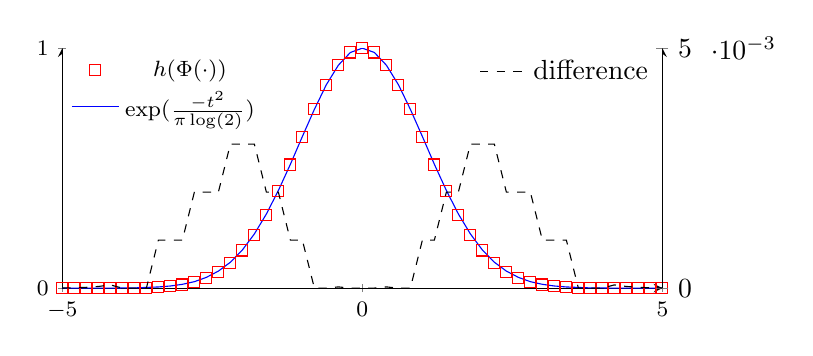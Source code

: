 % This file was created by matlab2tikz v0.0.7.
% Copyright (c) 2008--2010, Nico Schlömer <nico.schloemer@gmail.com>
% All rights reserved.
% 
% The latest updates can be retrieved from
%   http://www.mathworks.com/matlabcentral/fileexchange/22022-matlab2tikz
% where you can also make suggestions and rate matlab2tikz.
% 
\begin{tikzpicture}

\begin{axis}[%
footnotesize,
scale only axis,
width=3in,
height=1.2in,
xmin=-5, xmax=5,
ymin=0, ymax=1,
xtick={-5,0,5},
ytick = {0,1},
axis y line = left,
axis x line = bottom,
legend style={ at={(0,1)}, anchor=north west, draw = none}]
]

\addplot [
color=red,
only marks,
mark=square,
mark options={solid}
]
coordinates{ (-5,6.644e-06) (-4.8,1.722e-05) (-4.6,4.287e-05) (-4.4,0.0) (-4.2,0.0) (-4,0.001) (-3.8,0.001) (-3.6,0.002) (-3.4,0.004) (-3.2,0.008) (-3,0.015) (-2.8,0.026) (-2.6,0.043) (-2.4,0.069) (-2.2,0.106) (-2,0.157) (-1.8,0.223) (-1.6,0.306) (-1.4,0.405) (-1.2,0.515) (-1,0.631) (-0.8,0.745) (-0.6,0.848) (-0.4,0.929) (-0.2,0.982) (0,1) (0.2,0.982) (0.4,0.929) (0.6,0.848) (0.8,0.745) (1,0.631) (1.2,0.515) (1.4,0.405) (1.6,0.306) (1.8,0.223) (2,0.157) (2.2,0.106) (2.4,0.069) (2.6,0.043) (2.8,0.026) (3,0.015) (3.2,0.008) (3.4,0.004) (3.6,0.002) (3.8,0.001) (4,0.001) (4.2,0.0) (4.4,0.0) (4.6,4.287e-05) (4.8,1.722e-05) (5,6.644e-06)
};
\label{plots:approx_true}
\addlegendentry{$h(\Phi(\cdot))$}

\addplot [
color=blue,
solid
]
coordinates{ (-5,1.033e-05) (-4.8,2.541e-05) (-4.6,6.024e-05) (-4.4,0.0) (-4.2,0.0) (-4,0.001) (-3.8,0.001) (-3.6,0.003) (-3.4,0.005) (-3.2,0.009) (-3,0.016) (-2.8,0.027) (-2.6,0.045) (-2.4,0.071) (-2.2,0.108) (-2,0.159) (-1.8,0.226) (-1.6,0.309) (-1.4,0.407) (-1.2,0.516) (-1,0.632) (-0.8,0.745) (-0.6,0.848) (-0.4,0.929) (-0.2,0.982) (0,1) (0.2,0.982) (0.4,0.929) (0.6,0.848) (0.8,0.745) (1,0.632) (1.2,0.516) (1.4,0.407) (1.6,0.309) (1.8,0.226) (2,0.159) (2.2,0.108) (2.4,0.071) (2.6,0.045) (2.8,0.027) (3,0.016) (3.2,0.009) (3.4,0.005) (3.6,0.003) (3.8,0.001) (4,0.001) (4.2,0.0) (4.4,0.0) (4.6,6.024e-05) (4.8,2.541e-05) (5,1.033e-05)
};
\label{plots:approx_approx}
\addlegendentry{$\exp(\frac{-t^2}{\pi\log(2)})$}

\end{axis}

\begin{axis}[%
scale only axis,
width=3in,
height=1.2in,
xmin=-5, xmax=5,
ymin=0, ymax=0.005,
xtick={-5,0,5},
ytick = {0,0.005},
axis y line = right,
axis x line = none,
legend style={ at={(1,1)}, anchor=north east, draw = none}]
]

\addplot [
color=black,
dashed
]
coordinates{ (-5,3.685e-06) (-4.8,8.184e-06) (-4.6,1.737e-05) (-4.4,3.518e-05) (-4.2,6.796e-05) (-4,0.0) (-3.8,0.0) (-3.6,0.0) (-3.4,0.001) (-3.2,0.001) (-3,0.001) (-2.8,0.002) (-2.6,0.002) (-2.4,0.002) (-2.2,0.003) (-2,0.003) (-1.8,0.003) (-1.6,0.002) (-1.4,0.002) (-1.2,0.001) (-1,0.001) (-0.8,0.0) (-0.6,0.0) (-0.4,2.603e-05) (-0.2,1.719e-06) (0,-0) (0.2,1.719e-06) (0.4,2.603e-05) (0.6,0.0) (0.8,0.0) (1,0.001) (1.2,0.001) (1.4,0.002) (1.6,0.002) (1.8,0.003) (2,0.003) (2.2,0.003) (2.4,0.002) (2.6,0.002) (2.8,0.002) (3,0.001) (3.2,0.001) (3.4,0.001) (3.6,0.0) (3.8,0.0) (4,0.0) (4.2,6.796e-05) (4.4,3.518e-05) (4.6,1.737e-05) (4.8,8.184e-06) (5,3.685e-06)
};
\label{plots:approx_error}
\addlegendentry{difference}

\end{axis}
\end{tikzpicture}
